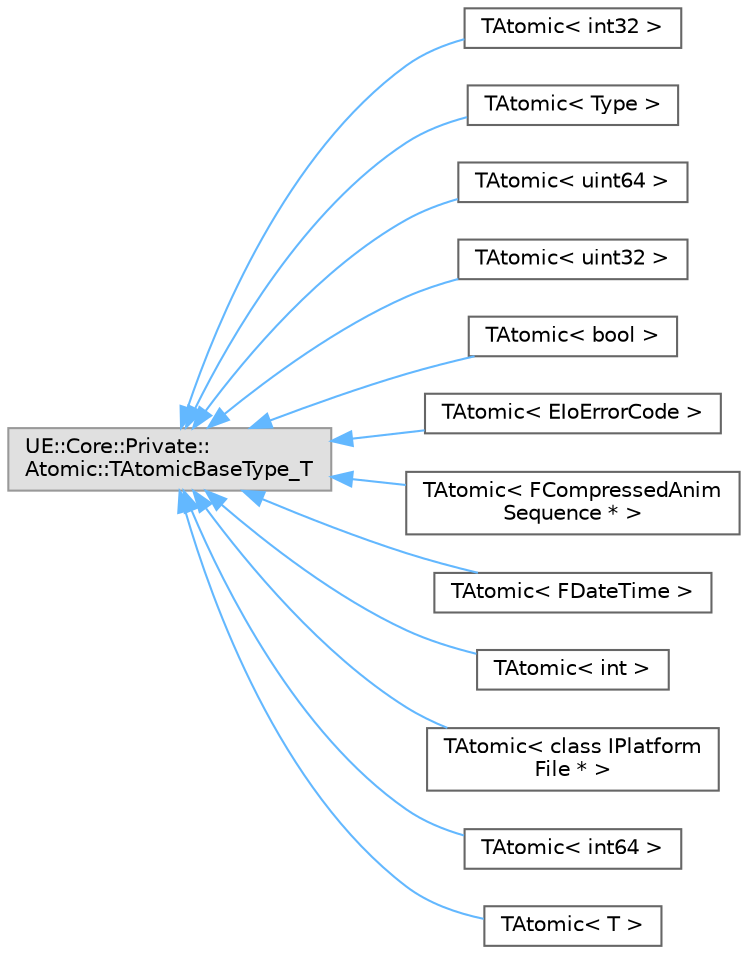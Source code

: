 digraph "Graphical Class Hierarchy"
{
 // INTERACTIVE_SVG=YES
 // LATEX_PDF_SIZE
  bgcolor="transparent";
  edge [fontname=Helvetica,fontsize=10,labelfontname=Helvetica,labelfontsize=10];
  node [fontname=Helvetica,fontsize=10,shape=box,height=0.2,width=0.4];
  rankdir="LR";
  Node0 [id="Node000000",label="UE::Core::Private::\lAtomic::TAtomicBaseType_T",height=0.2,width=0.4,color="grey60", fillcolor="#E0E0E0", style="filled",tooltip=" "];
  Node0 -> Node1 [id="edge9015_Node000000_Node000001",dir="back",color="steelblue1",style="solid",tooltip=" "];
  Node1 [id="Node000001",label="TAtomic\< int32 \>",height=0.2,width=0.4,color="grey40", fillcolor="white", style="filled",URL="$d8/ddb/classTAtomic.html",tooltip=" "];
  Node0 -> Node2 [id="edge9016_Node000000_Node000002",dir="back",color="steelblue1",style="solid",tooltip=" "];
  Node2 [id="Node000002",label="TAtomic\< Type \>",height=0.2,width=0.4,color="grey40", fillcolor="white", style="filled",URL="$d8/ddb/classTAtomic.html",tooltip=" "];
  Node0 -> Node3 [id="edge9017_Node000000_Node000003",dir="back",color="steelblue1",style="solid",tooltip=" "];
  Node3 [id="Node000003",label="TAtomic\< uint64 \>",height=0.2,width=0.4,color="grey40", fillcolor="white", style="filled",URL="$d8/ddb/classTAtomic.html",tooltip=" "];
  Node0 -> Node4 [id="edge9018_Node000000_Node000004",dir="back",color="steelblue1",style="solid",tooltip=" "];
  Node4 [id="Node000004",label="TAtomic\< uint32 \>",height=0.2,width=0.4,color="grey40", fillcolor="white", style="filled",URL="$d8/ddb/classTAtomic.html",tooltip=" "];
  Node0 -> Node5 [id="edge9019_Node000000_Node000005",dir="back",color="steelblue1",style="solid",tooltip=" "];
  Node5 [id="Node000005",label="TAtomic\< bool \>",height=0.2,width=0.4,color="grey40", fillcolor="white", style="filled",URL="$d8/ddb/classTAtomic.html",tooltip=" "];
  Node0 -> Node6 [id="edge9020_Node000000_Node000006",dir="back",color="steelblue1",style="solid",tooltip=" "];
  Node6 [id="Node000006",label="TAtomic\< EIoErrorCode \>",height=0.2,width=0.4,color="grey40", fillcolor="white", style="filled",URL="$d8/ddb/classTAtomic.html",tooltip=" "];
  Node0 -> Node7 [id="edge9021_Node000000_Node000007",dir="back",color="steelblue1",style="solid",tooltip=" "];
  Node7 [id="Node000007",label="TAtomic\< FCompressedAnim\lSequence * \>",height=0.2,width=0.4,color="grey40", fillcolor="white", style="filled",URL="$d8/ddb/classTAtomic.html",tooltip=" "];
  Node0 -> Node8 [id="edge9022_Node000000_Node000008",dir="back",color="steelblue1",style="solid",tooltip=" "];
  Node8 [id="Node000008",label="TAtomic\< FDateTime \>",height=0.2,width=0.4,color="grey40", fillcolor="white", style="filled",URL="$d8/ddb/classTAtomic.html",tooltip=" "];
  Node0 -> Node9 [id="edge9023_Node000000_Node000009",dir="back",color="steelblue1",style="solid",tooltip=" "];
  Node9 [id="Node000009",label="TAtomic\< int \>",height=0.2,width=0.4,color="grey40", fillcolor="white", style="filled",URL="$d8/ddb/classTAtomic.html",tooltip=" "];
  Node0 -> Node10 [id="edge9024_Node000000_Node000010",dir="back",color="steelblue1",style="solid",tooltip=" "];
  Node10 [id="Node000010",label="TAtomic\< class IPlatform\lFile * \>",height=0.2,width=0.4,color="grey40", fillcolor="white", style="filled",URL="$d8/ddb/classTAtomic.html",tooltip=" "];
  Node0 -> Node11 [id="edge9025_Node000000_Node000011",dir="back",color="steelblue1",style="solid",tooltip=" "];
  Node11 [id="Node000011",label="TAtomic\< int64 \>",height=0.2,width=0.4,color="grey40", fillcolor="white", style="filled",URL="$d8/ddb/classTAtomic.html",tooltip=" "];
  Node0 -> Node12 [id="edge9026_Node000000_Node000012",dir="back",color="steelblue1",style="solid",tooltip=" "];
  Node12 [id="Node000012",label="TAtomic\< T \>",height=0.2,width=0.4,color="grey40", fillcolor="white", style="filled",URL="$d8/ddb/classTAtomic.html",tooltip="DEPRECATED!"];
}
